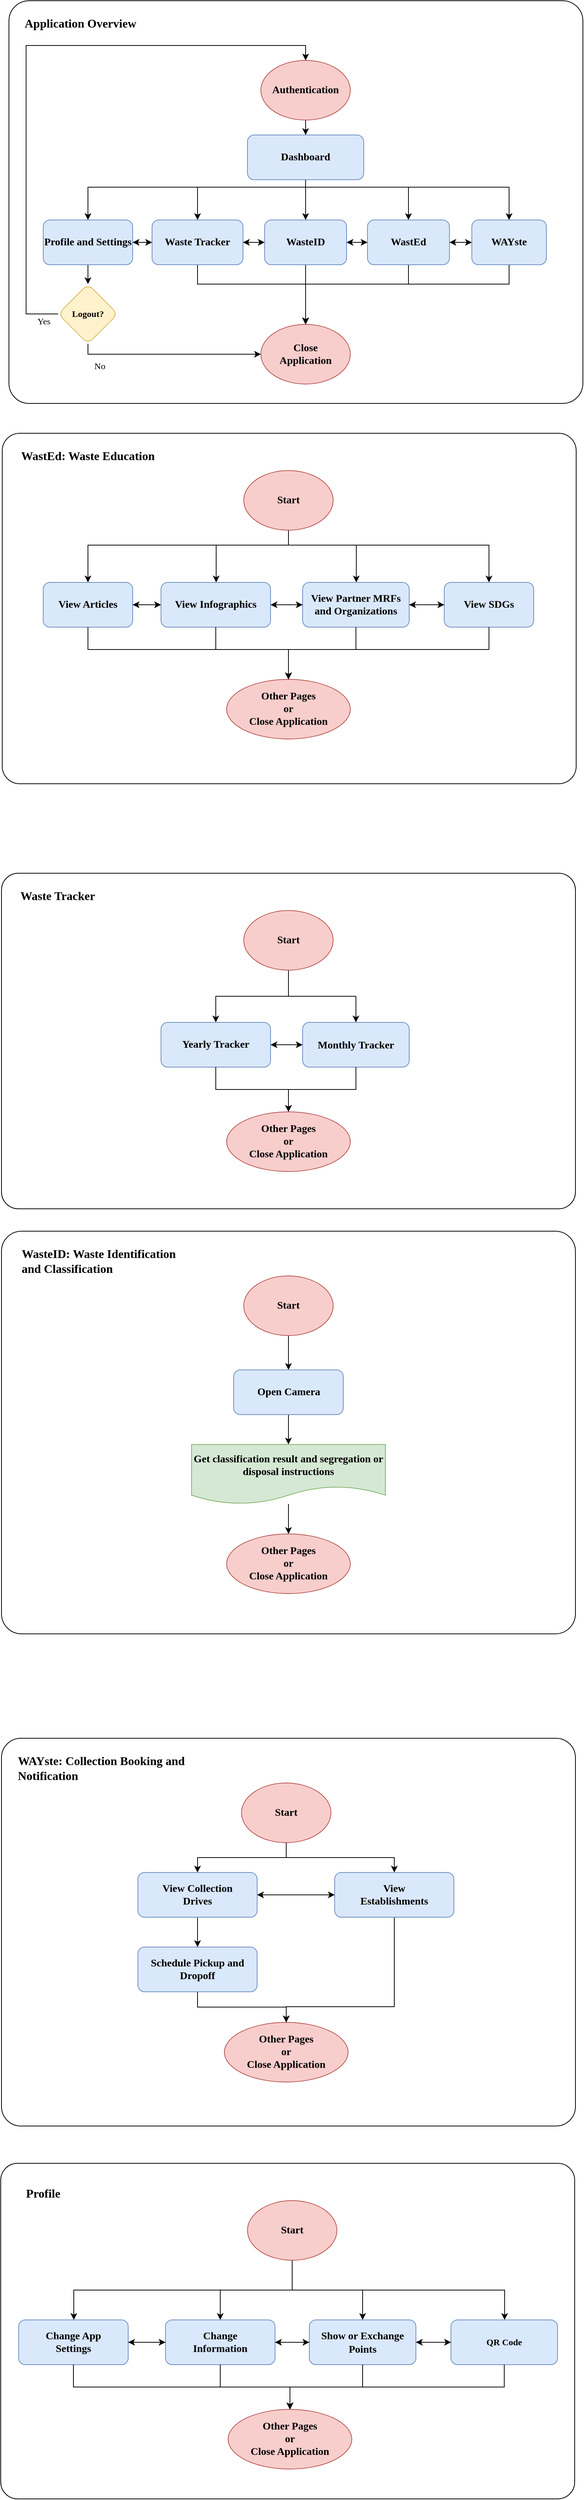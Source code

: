 <mxfile version="14.4.4" type="device"><diagram id="OeQ42txi_c4lR0V1mpEP" name="Page-1"><mxGraphModel dx="981" dy="553" grid="1" gridSize="10" guides="1" tooltips="1" connect="1" arrows="1" fold="1" page="1" pageScale="1" pageWidth="827" pageHeight="1169" math="0" shadow="0"><root><mxCell id="0"/><mxCell id="1" parent="0"/><mxCell id="e4nNziBIvxPR9EsocPcx-64" value="" style="rounded=1;whiteSpace=wrap;html=1;arcSize=5;fillColor=none;" vertex="1" parent="1"><mxGeometry x="28" y="2930" width="770" height="450" as="geometry"/></mxCell><mxCell id="e4nNziBIvxPR9EsocPcx-1" value="" style="rounded=1;whiteSpace=wrap;html=1;arcSize=5;fillColor=none;" vertex="1" parent="1"><mxGeometry x="39" y="30" width="770" height="540" as="geometry"/></mxCell><mxCell id="e4nNziBIvxPR9EsocPcx-57" value="" style="group" vertex="1" connectable="0" parent="1"><mxGeometry x="30" y="610" width="770" height="470" as="geometry"/></mxCell><mxCell id="e4nNziBIvxPR9EsocPcx-42" value="" style="rounded=1;whiteSpace=wrap;html=1;arcSize=5;fillColor=none;" vertex="1" parent="e4nNziBIvxPR9EsocPcx-57"><mxGeometry width="770" height="470" as="geometry"/></mxCell><mxCell id="e4nNziBIvxPR9EsocPcx-43" value="&lt;div style=&quot;font-size: 16px&quot; align=&quot;center&quot;&gt;&lt;font style=&quot;font-size: 16px&quot;&gt;&lt;b&gt;WastEd: Waste Education&lt;br&gt;&lt;/b&gt;&lt;/font&gt;&lt;/div&gt;" style="text;html=1;strokeColor=none;fillColor=none;align=center;verticalAlign=middle;whiteSpace=wrap;rounded=0;fontFamily=Google Sans;fontSource=https%3A%2F%2Ffonts.googleapis.com%2Fcss%3Ffamily%3DGoogle%2BSans;" vertex="1" parent="e4nNziBIvxPR9EsocPcx-57"><mxGeometry x="10" y="20" width="210" height="20" as="geometry"/></mxCell><mxCell id="e4nNziBIvxPR9EsocPcx-61" value="" style="rounded=1;whiteSpace=wrap;html=1;arcSize=5;fillColor=none;" vertex="1" parent="1"><mxGeometry x="29" y="1680" width="770" height="540" as="geometry"/></mxCell><mxCell id="e4nNziBIvxPR9EsocPcx-12" style="edgeStyle=orthogonalEdgeStyle;rounded=0;orthogonalLoop=1;jettySize=auto;html=1;fontFamily=Google Sans;fontSource=https%3A%2F%2Ffonts.googleapis.com%2Fcss%3Ffamily%3DGoogle%2BSans;" edge="1" parent="1" source="e4nNziBIvxPR9EsocPcx-8" target="e4nNziBIvxPR9EsocPcx-10"><mxGeometry relative="1" as="geometry"/></mxCell><mxCell id="e4nNziBIvxPR9EsocPcx-8" value="&lt;font style=&quot;font-size: 14px&quot;&gt;&lt;b&gt;Authentication&lt;/b&gt;&lt;/font&gt;" style="ellipse;whiteSpace=wrap;html=1;rounded=1;fontFamily=Google Sans;fontSource=https%3A%2F%2Ffonts.googleapis.com%2Fcss%3Ffamily%3DGoogle%2BSans;fillColor=#f8cecc;strokeColor=#b85450;" vertex="1" parent="1"><mxGeometry x="377" y="110" width="120" height="80" as="geometry"/></mxCell><mxCell id="e4nNziBIvxPR9EsocPcx-9" value="&lt;div&gt;&lt;font style=&quot;font-size: 14px&quot;&gt;&lt;b&gt;Close &lt;br&gt;&lt;/b&gt;&lt;/font&gt;&lt;/div&gt;&lt;div&gt;&lt;font style=&quot;font-size: 14px&quot;&gt;&lt;b&gt;Application&lt;/b&gt;&lt;/font&gt;&lt;/div&gt;" style="ellipse;whiteSpace=wrap;html=1;rounded=1;fontFamily=Google Sans;fontSource=https%3A%2F%2Ffonts.googleapis.com%2Fcss%3Ffamily%3DGoogle%2BSans;fillColor=#f8cecc;strokeColor=#b85450;" vertex="1" parent="1"><mxGeometry x="377" y="464" width="120" height="80" as="geometry"/></mxCell><mxCell id="e4nNziBIvxPR9EsocPcx-23" style="edgeStyle=orthogonalEdgeStyle;rounded=0;orthogonalLoop=1;jettySize=auto;html=1;entryX=0.5;entryY=0;entryDx=0;entryDy=0;fontFamily=Google Sans;fontSource=https%3A%2F%2Ffonts.googleapis.com%2Fcss%3Ffamily%3DGoogle%2BSans;" edge="1" parent="1" source="e4nNziBIvxPR9EsocPcx-10" target="e4nNziBIvxPR9EsocPcx-17"><mxGeometry relative="1" as="geometry"/></mxCell><mxCell id="e4nNziBIvxPR9EsocPcx-25" style="edgeStyle=orthogonalEdgeStyle;rounded=0;orthogonalLoop=1;jettySize=auto;html=1;fontFamily=Google Sans;fontSource=https%3A%2F%2Ffonts.googleapis.com%2Fcss%3Ffamily%3DGoogle%2BSans;" edge="1" parent="1" source="e4nNziBIvxPR9EsocPcx-10" target="e4nNziBIvxPR9EsocPcx-16"><mxGeometry relative="1" as="geometry"><Array as="points"><mxPoint x="437" y="280"/><mxPoint x="292" y="280"/></Array></mxGeometry></mxCell><mxCell id="e4nNziBIvxPR9EsocPcx-26" style="edgeStyle=orthogonalEdgeStyle;rounded=0;orthogonalLoop=1;jettySize=auto;html=1;fontFamily=Google Sans;fontSource=https%3A%2F%2Ffonts.googleapis.com%2Fcss%3Ffamily%3DGoogle%2BSans;" edge="1" parent="1" source="e4nNziBIvxPR9EsocPcx-10" target="e4nNziBIvxPR9EsocPcx-21"><mxGeometry relative="1" as="geometry"><Array as="points"><mxPoint x="437" y="280"/><mxPoint x="575" y="280"/></Array></mxGeometry></mxCell><mxCell id="e4nNziBIvxPR9EsocPcx-27" style="edgeStyle=orthogonalEdgeStyle;rounded=0;orthogonalLoop=1;jettySize=auto;html=1;fontFamily=Google Sans;fontSource=https%3A%2F%2Ffonts.googleapis.com%2Fcss%3Ffamily%3DGoogle%2BSans;" edge="1" parent="1" source="e4nNziBIvxPR9EsocPcx-10" target="e4nNziBIvxPR9EsocPcx-22"><mxGeometry relative="1" as="geometry"><Array as="points"><mxPoint x="437" y="280"/><mxPoint x="710" y="280"/></Array></mxGeometry></mxCell><mxCell id="e4nNziBIvxPR9EsocPcx-28" style="edgeStyle=orthogonalEdgeStyle;rounded=0;orthogonalLoop=1;jettySize=auto;html=1;fontFamily=Google Sans;fontSource=https%3A%2F%2Ffonts.googleapis.com%2Fcss%3Ffamily%3DGoogle%2BSans;" edge="1" parent="1" source="e4nNziBIvxPR9EsocPcx-10" target="e4nNziBIvxPR9EsocPcx-13"><mxGeometry relative="1" as="geometry"><Array as="points"><mxPoint x="437" y="280"/><mxPoint x="145" y="280"/></Array></mxGeometry></mxCell><mxCell id="e4nNziBIvxPR9EsocPcx-10" value="&lt;font style=&quot;font-size: 14px&quot; data-font-src=&quot;https://fonts.googleapis.com/css?family=Google+Sans&quot; face=&quot;Google Sans&quot;&gt;Dashboard&lt;/font&gt;" style="rounded=1;whiteSpace=wrap;html=1;fontStyle=1;fillColor=#dae8fc;strokeColor=#6c8ebf;" vertex="1" parent="1"><mxGeometry x="359" y="210" width="156" height="60" as="geometry"/></mxCell><mxCell id="e4nNziBIvxPR9EsocPcx-19" style="edgeStyle=orthogonalEdgeStyle;rounded=0;orthogonalLoop=1;jettySize=auto;html=1;fontFamily=Google Sans;fontSource=https%3A%2F%2Ffonts.googleapis.com%2Fcss%3Ffamily%3DGoogle%2BSans;" edge="1" parent="1" source="e4nNziBIvxPR9EsocPcx-13" target="e4nNziBIvxPR9EsocPcx-37"><mxGeometry relative="1" as="geometry"><mxPoint x="142" y="424.0" as="targetPoint"/><Array as="points"/></mxGeometry></mxCell><mxCell id="e4nNziBIvxPR9EsocPcx-116" style="edgeStyle=orthogonalEdgeStyle;rounded=0;orthogonalLoop=1;jettySize=auto;html=1;entryX=0;entryY=0.5;entryDx=0;entryDy=0;fontFamily=Google Sans;fontSource=https%3A%2F%2Ffonts.googleapis.com%2Fcss%3Ffamily%3DGoogle%2BSans;" edge="1" parent="1" source="e4nNziBIvxPR9EsocPcx-13" target="e4nNziBIvxPR9EsocPcx-16"><mxGeometry relative="1" as="geometry"/></mxCell><mxCell id="e4nNziBIvxPR9EsocPcx-13" value="&lt;font style=&quot;font-size: 14px&quot; data-font-src=&quot;https://fonts.googleapis.com/css?family=Google+Sans&quot; face=&quot;Google Sans&quot;&gt;Profile and Settings&lt;/font&gt;" style="rounded=1;whiteSpace=wrap;html=1;fontStyle=1;fillColor=#dae8fc;strokeColor=#6c8ebf;" vertex="1" parent="1"><mxGeometry x="85" y="324" width="120" height="60" as="geometry"/></mxCell><mxCell id="e4nNziBIvxPR9EsocPcx-33" style="edgeStyle=orthogonalEdgeStyle;rounded=0;orthogonalLoop=1;jettySize=auto;html=1;fontFamily=Google Sans;fontSource=https%3A%2F%2Ffonts.googleapis.com%2Fcss%3Ffamily%3DGoogle%2BSans;" edge="1" parent="1" source="e4nNziBIvxPR9EsocPcx-16" target="e4nNziBIvxPR9EsocPcx-9"><mxGeometry relative="1" as="geometry"><Array as="points"><mxPoint x="292" y="410"/><mxPoint x="437" y="410"/></Array></mxGeometry></mxCell><mxCell id="e4nNziBIvxPR9EsocPcx-114" style="edgeStyle=orthogonalEdgeStyle;rounded=0;orthogonalLoop=1;jettySize=auto;html=1;fontFamily=Google Sans;fontSource=https%3A%2F%2Ffonts.googleapis.com%2Fcss%3Ffamily%3DGoogle%2BSans;" edge="1" parent="1" source="e4nNziBIvxPR9EsocPcx-16" target="e4nNziBIvxPR9EsocPcx-17"><mxGeometry relative="1" as="geometry"/></mxCell><mxCell id="e4nNziBIvxPR9EsocPcx-117" style="edgeStyle=orthogonalEdgeStyle;rounded=0;orthogonalLoop=1;jettySize=auto;html=1;entryX=1;entryY=0.5;entryDx=0;entryDy=0;fontFamily=Google Sans;fontSource=https%3A%2F%2Ffonts.googleapis.com%2Fcss%3Ffamily%3DGoogle%2BSans;" edge="1" parent="1" source="e4nNziBIvxPR9EsocPcx-16" target="e4nNziBIvxPR9EsocPcx-13"><mxGeometry relative="1" as="geometry"/></mxCell><mxCell id="e4nNziBIvxPR9EsocPcx-16" value="&lt;font style=&quot;font-size: 14px&quot; data-font-src=&quot;https://fonts.googleapis.com/css?family=Google+Sans&quot; face=&quot;Google Sans&quot;&gt;Waste Tracker&lt;/font&gt;" style="rounded=1;whiteSpace=wrap;html=1;fontStyle=1;fillColor=#dae8fc;strokeColor=#6c8ebf;" vertex="1" parent="1"><mxGeometry x="231" y="324" width="122" height="60" as="geometry"/></mxCell><mxCell id="e4nNziBIvxPR9EsocPcx-30" style="edgeStyle=orthogonalEdgeStyle;rounded=0;orthogonalLoop=1;jettySize=auto;html=1;fontFamily=Google Sans;fontSource=https%3A%2F%2Ffonts.googleapis.com%2Fcss%3Ffamily%3DGoogle%2BSans;" edge="1" parent="1" source="e4nNziBIvxPR9EsocPcx-17" target="e4nNziBIvxPR9EsocPcx-9"><mxGeometry relative="1" as="geometry"><Array as="points"><mxPoint x="437" y="400"/><mxPoint x="437" y="400"/></Array></mxGeometry></mxCell><mxCell id="e4nNziBIvxPR9EsocPcx-112" style="edgeStyle=orthogonalEdgeStyle;rounded=0;orthogonalLoop=1;jettySize=auto;html=1;entryX=0;entryY=0.5;entryDx=0;entryDy=0;fontFamily=Google Sans;fontSource=https%3A%2F%2Ffonts.googleapis.com%2Fcss%3Ffamily%3DGoogle%2BSans;" edge="1" parent="1" source="e4nNziBIvxPR9EsocPcx-17" target="e4nNziBIvxPR9EsocPcx-21"><mxGeometry relative="1" as="geometry"/></mxCell><mxCell id="e4nNziBIvxPR9EsocPcx-115" style="edgeStyle=orthogonalEdgeStyle;rounded=0;orthogonalLoop=1;jettySize=auto;html=1;fontFamily=Google Sans;fontSource=https%3A%2F%2Ffonts.googleapis.com%2Fcss%3Ffamily%3DGoogle%2BSans;entryX=1;entryY=0.5;entryDx=0;entryDy=0;" edge="1" parent="1" source="e4nNziBIvxPR9EsocPcx-17" target="e4nNziBIvxPR9EsocPcx-16"><mxGeometry relative="1" as="geometry"><mxPoint x="350" y="354" as="targetPoint"/></mxGeometry></mxCell><mxCell id="e4nNziBIvxPR9EsocPcx-17" value="&lt;font style=&quot;font-size: 14px&quot; data-font-src=&quot;https://fonts.googleapis.com/css?family=Google+Sans&quot; face=&quot;Google Sans&quot;&gt;WasteID&lt;br&gt;&lt;/font&gt;" style="rounded=1;whiteSpace=wrap;html=1;fontStyle=1;fillColor=#dae8fc;strokeColor=#6c8ebf;" vertex="1" parent="1"><mxGeometry x="382" y="324" width="110" height="60" as="geometry"/></mxCell><mxCell id="e4nNziBIvxPR9EsocPcx-35" style="edgeStyle=orthogonalEdgeStyle;rounded=0;orthogonalLoop=1;jettySize=auto;html=1;entryX=0.5;entryY=0;entryDx=0;entryDy=0;fontFamily=Google Sans;fontSource=https%3A%2F%2Ffonts.googleapis.com%2Fcss%3Ffamily%3DGoogle%2BSans;" edge="1" parent="1" source="e4nNziBIvxPR9EsocPcx-21" target="e4nNziBIvxPR9EsocPcx-9"><mxGeometry relative="1" as="geometry"><Array as="points"><mxPoint x="575" y="410"/><mxPoint x="437" y="410"/></Array></mxGeometry></mxCell><mxCell id="e4nNziBIvxPR9EsocPcx-113" style="edgeStyle=orthogonalEdgeStyle;rounded=0;orthogonalLoop=1;jettySize=auto;html=1;entryX=1;entryY=0.5;entryDx=0;entryDy=0;fontFamily=Google Sans;fontSource=https%3A%2F%2Ffonts.googleapis.com%2Fcss%3Ffamily%3DGoogle%2BSans;" edge="1" parent="1" source="e4nNziBIvxPR9EsocPcx-21" target="e4nNziBIvxPR9EsocPcx-17"><mxGeometry relative="1" as="geometry"/></mxCell><mxCell id="e4nNziBIvxPR9EsocPcx-119" style="edgeStyle=orthogonalEdgeStyle;rounded=0;orthogonalLoop=1;jettySize=auto;html=1;entryX=0;entryY=0.5;entryDx=0;entryDy=0;fontFamily=Google Sans;fontSource=https%3A%2F%2Ffonts.googleapis.com%2Fcss%3Ffamily%3DGoogle%2BSans;" edge="1" parent="1" source="e4nNziBIvxPR9EsocPcx-21" target="e4nNziBIvxPR9EsocPcx-22"><mxGeometry relative="1" as="geometry"/></mxCell><mxCell id="e4nNziBIvxPR9EsocPcx-21" value="&lt;font style=&quot;font-size: 14px&quot; data-font-src=&quot;https://fonts.googleapis.com/css?family=Google+Sans&quot; face=&quot;Google Sans&quot;&gt;WastEd&lt;/font&gt;" style="rounded=1;whiteSpace=wrap;html=1;fontStyle=1;fillColor=#dae8fc;strokeColor=#6c8ebf;" vertex="1" parent="1"><mxGeometry x="520" y="324" width="110" height="60" as="geometry"/></mxCell><mxCell id="e4nNziBIvxPR9EsocPcx-34" style="edgeStyle=orthogonalEdgeStyle;rounded=0;orthogonalLoop=1;jettySize=auto;html=1;entryX=0.5;entryY=0;entryDx=0;entryDy=0;fontFamily=Google Sans;fontSource=https%3A%2F%2Ffonts.googleapis.com%2Fcss%3Ffamily%3DGoogle%2BSans;" edge="1" parent="1" source="e4nNziBIvxPR9EsocPcx-22" target="e4nNziBIvxPR9EsocPcx-9"><mxGeometry relative="1" as="geometry"><Array as="points"><mxPoint x="710" y="410"/><mxPoint x="437" y="410"/></Array></mxGeometry></mxCell><mxCell id="e4nNziBIvxPR9EsocPcx-118" style="edgeStyle=orthogonalEdgeStyle;rounded=0;orthogonalLoop=1;jettySize=auto;html=1;fontFamily=Google Sans;fontSource=https%3A%2F%2Ffonts.googleapis.com%2Fcss%3Ffamily%3DGoogle%2BSans;" edge="1" parent="1" source="e4nNziBIvxPR9EsocPcx-22" target="e4nNziBIvxPR9EsocPcx-21"><mxGeometry relative="1" as="geometry"/></mxCell><mxCell id="e4nNziBIvxPR9EsocPcx-22" value="&lt;font style=&quot;font-size: 14px&quot; data-font-src=&quot;https://fonts.googleapis.com/css?family=Google+Sans&quot; face=&quot;Google Sans&quot;&gt;WAYste&lt;/font&gt;" style="rounded=1;whiteSpace=wrap;html=1;fontStyle=1;fillColor=#dae8fc;strokeColor=#6c8ebf;" vertex="1" parent="1"><mxGeometry x="660" y="324" width="100" height="60" as="geometry"/></mxCell><mxCell id="e4nNziBIvxPR9EsocPcx-39" style="edgeStyle=orthogonalEdgeStyle;rounded=0;orthogonalLoop=1;jettySize=auto;html=1;entryX=0.5;entryY=0;entryDx=0;entryDy=0;fontFamily=Google Sans;fontSource=https%3A%2F%2Ffonts.googleapis.com%2Fcss%3Ffamily%3DGoogle%2BSans;" edge="1" parent="1" source="e4nNziBIvxPR9EsocPcx-37" target="e4nNziBIvxPR9EsocPcx-8"><mxGeometry relative="1" as="geometry"><Array as="points"><mxPoint x="62" y="450"/><mxPoint x="62" y="90"/><mxPoint x="437" y="90"/></Array></mxGeometry></mxCell><mxCell id="e4nNziBIvxPR9EsocPcx-170" style="edgeStyle=orthogonalEdgeStyle;rounded=0;orthogonalLoop=1;jettySize=auto;html=1;fontFamily=Google Sans;fontSource=https%3A%2F%2Ffonts.googleapis.com%2Fcss%3Ffamily%3DGoogle%2BSans;fontSize=14;" edge="1" parent="1" source="e4nNziBIvxPR9EsocPcx-37" target="e4nNziBIvxPR9EsocPcx-9"><mxGeometry relative="1" as="geometry"><Array as="points"><mxPoint x="145" y="504"/></Array></mxGeometry></mxCell><mxCell id="e4nNziBIvxPR9EsocPcx-37" value="&lt;b&gt;Logout?&lt;/b&gt;" style="rhombus;whiteSpace=wrap;html=1;rounded=1;fillColor=#fff2cc;fontFamily=Google Sans;fontSource=https%3A%2F%2Ffonts.googleapis.com%2Fcss%3Ffamily%3DGoogle%2BSans;strokeColor=#d6b656;" vertex="1" parent="1"><mxGeometry x="105" y="410" width="80" height="80" as="geometry"/></mxCell><mxCell id="e4nNziBIvxPR9EsocPcx-46" value="" style="rounded=1;whiteSpace=wrap;html=1;arcSize=5;fillColor=none;" vertex="1" parent="1"><mxGeometry x="29" y="1200" width="770" height="450" as="geometry"/></mxCell><mxCell id="e4nNziBIvxPR9EsocPcx-47" value="&lt;div style=&quot;font-size: 16px&quot;&gt;&lt;font style=&quot;font-size: 16px&quot;&gt;&lt;b&gt;Waste Tracker&lt;br&gt;&lt;/b&gt;&lt;/font&gt;&lt;/div&gt;" style="text;html=1;strokeColor=none;fillColor=none;align=center;verticalAlign=middle;whiteSpace=wrap;rounded=0;fontFamily=Google Sans;fontSource=https%3A%2F%2Ffonts.googleapis.com%2Fcss%3Ffamily%3DGoogle%2BSans;" vertex="1" parent="1"><mxGeometry x="39" y="1220" width="131" height="20" as="geometry"/></mxCell><mxCell id="e4nNziBIvxPR9EsocPcx-81" style="edgeStyle=orthogonalEdgeStyle;rounded=0;orthogonalLoop=1;jettySize=auto;html=1;fontFamily=Google Sans;fontSource=https%3A%2F%2Ffonts.googleapis.com%2Fcss%3Ffamily%3DGoogle%2BSans;" edge="1" parent="1" source="e4nNziBIvxPR9EsocPcx-48" target="e4nNziBIvxPR9EsocPcx-54"><mxGeometry relative="1" as="geometry"><Array as="points"><mxPoint x="414" y="760"/><mxPoint x="317" y="760"/></Array></mxGeometry></mxCell><mxCell id="e4nNziBIvxPR9EsocPcx-82" style="edgeStyle=orthogonalEdgeStyle;rounded=0;orthogonalLoop=1;jettySize=auto;html=1;fontFamily=Google Sans;fontSource=https%3A%2F%2Ffonts.googleapis.com%2Fcss%3Ffamily%3DGoogle%2BSans;" edge="1" parent="1" source="e4nNziBIvxPR9EsocPcx-48" target="e4nNziBIvxPR9EsocPcx-50"><mxGeometry relative="1" as="geometry"><Array as="points"><mxPoint x="414" y="760"/><mxPoint x="145" y="760"/></Array></mxGeometry></mxCell><mxCell id="e4nNziBIvxPR9EsocPcx-83" style="edgeStyle=orthogonalEdgeStyle;rounded=0;orthogonalLoop=1;jettySize=auto;html=1;fontFamily=Google Sans;fontSource=https%3A%2F%2Ffonts.googleapis.com%2Fcss%3Ffamily%3DGoogle%2BSans;" edge="1" parent="1" source="e4nNziBIvxPR9EsocPcx-48" target="e4nNziBIvxPR9EsocPcx-53"><mxGeometry relative="1" as="geometry"><Array as="points"><mxPoint x="414" y="760"/><mxPoint x="505" y="760"/></Array></mxGeometry></mxCell><mxCell id="e4nNziBIvxPR9EsocPcx-84" style="edgeStyle=orthogonalEdgeStyle;rounded=0;orthogonalLoop=1;jettySize=auto;html=1;fontFamily=Google Sans;fontSource=https%3A%2F%2Ffonts.googleapis.com%2Fcss%3Ffamily%3DGoogle%2BSans;" edge="1" parent="1" source="e4nNziBIvxPR9EsocPcx-48" target="e4nNziBIvxPR9EsocPcx-52"><mxGeometry relative="1" as="geometry"><Array as="points"><mxPoint x="414" y="760"/><mxPoint x="683" y="760"/></Array></mxGeometry></mxCell><mxCell id="e4nNziBIvxPR9EsocPcx-48" value="&lt;font style=&quot;font-size: 14px&quot;&gt;&lt;b&gt;Start&lt;/b&gt;&lt;/font&gt;" style="ellipse;whiteSpace=wrap;html=1;rounded=1;fontFamily=Google Sans;fontSource=https%3A%2F%2Ffonts.googleapis.com%2Fcss%3Ffamily%3DGoogle%2BSans;fillColor=#f8cecc;strokeColor=#b85450;" vertex="1" parent="1"><mxGeometry x="354" y="660" width="120" height="80" as="geometry"/></mxCell><mxCell id="e4nNziBIvxPR9EsocPcx-49" value="&lt;div&gt;&lt;font style=&quot;font-size: 14px&quot;&gt;&lt;b&gt;Other Pages&lt;/b&gt;&lt;/font&gt;&lt;/div&gt;&lt;div&gt;&lt;font style=&quot;font-size: 14px&quot;&gt;&lt;b&gt;or &lt;br&gt;&lt;/b&gt;&lt;/font&gt;&lt;/div&gt;&lt;div&gt;&lt;font style=&quot;font-size: 14px&quot;&gt;&lt;b&gt;Close Application&lt;br&gt;&lt;/b&gt;&lt;/font&gt;&lt;/div&gt;" style="ellipse;whiteSpace=wrap;html=1;rounded=1;fontFamily=Google Sans;fontSource=https%3A%2F%2Ffonts.googleapis.com%2Fcss%3Ffamily%3DGoogle%2BSans;fillColor=#f8cecc;strokeColor=#b85450;" vertex="1" parent="1"><mxGeometry x="331" y="940" width="166" height="80" as="geometry"/></mxCell><mxCell id="e4nNziBIvxPR9EsocPcx-56" value="" style="group" vertex="1" connectable="0" parent="1"><mxGeometry x="85" y="810" width="658" height="60" as="geometry"/></mxCell><mxCell id="e4nNziBIvxPR9EsocPcx-55" value="" style="group" vertex="1" connectable="0" parent="e4nNziBIvxPR9EsocPcx-56"><mxGeometry width="610" height="60" as="geometry"/></mxCell><mxCell id="e4nNziBIvxPR9EsocPcx-89" style="edgeStyle=orthogonalEdgeStyle;rounded=0;orthogonalLoop=1;jettySize=auto;html=1;entryX=0;entryY=0.5;entryDx=0;entryDy=0;fontFamily=Google Sans;fontSource=https%3A%2F%2Ffonts.googleapis.com%2Fcss%3Ffamily%3DGoogle%2BSans;textDirection=ltr;" edge="1" parent="e4nNziBIvxPR9EsocPcx-55" source="e4nNziBIvxPR9EsocPcx-50" target="e4nNziBIvxPR9EsocPcx-54"><mxGeometry relative="1" as="geometry"/></mxCell><mxCell id="e4nNziBIvxPR9EsocPcx-50" value="&lt;font style=&quot;font-size: 14px&quot; data-font-src=&quot;https://fonts.googleapis.com/css?family=Google+Sans&quot; face=&quot;Google Sans&quot;&gt;View Articles&lt;br&gt;&lt;/font&gt;" style="rounded=1;whiteSpace=wrap;html=1;fontStyle=1;fillColor=#dae8fc;strokeColor=#6c8ebf;" vertex="1" parent="e4nNziBIvxPR9EsocPcx-55"><mxGeometry width="120" height="60" as="geometry"/></mxCell><mxCell id="e4nNziBIvxPR9EsocPcx-53" value="&lt;font style=&quot;font-size: 14px&quot; data-font-src=&quot;https://fonts.googleapis.com/css?family=Google+Sans&quot; face=&quot;Google Sans&quot;&gt;View Partner MRFs and Organizations&lt;br&gt;&lt;/font&gt;" style="rounded=1;whiteSpace=wrap;html=1;fontStyle=1;fillColor=#dae8fc;strokeColor=#6c8ebf;" vertex="1" parent="e4nNziBIvxPR9EsocPcx-55"><mxGeometry x="348" width="143" height="60" as="geometry"/></mxCell><mxCell id="e4nNziBIvxPR9EsocPcx-91" style="edgeStyle=orthogonalEdgeStyle;rounded=0;orthogonalLoop=1;jettySize=auto;html=1;entryX=1;entryY=0.5;entryDx=0;entryDy=0;fontFamily=Google Sans;fontSource=https%3A%2F%2Ffonts.googleapis.com%2Fcss%3Ffamily%3DGoogle%2BSans;" edge="1" parent="e4nNziBIvxPR9EsocPcx-55" source="e4nNziBIvxPR9EsocPcx-54" target="e4nNziBIvxPR9EsocPcx-50"><mxGeometry relative="1" as="geometry"/></mxCell><mxCell id="e4nNziBIvxPR9EsocPcx-92" style="edgeStyle=orthogonalEdgeStyle;rounded=0;orthogonalLoop=1;jettySize=auto;html=1;entryX=0;entryY=0.5;entryDx=0;entryDy=0;fontFamily=Google Sans;fontSource=https%3A%2F%2Ffonts.googleapis.com%2Fcss%3Ffamily%3DGoogle%2BSans;" edge="1" parent="e4nNziBIvxPR9EsocPcx-55" source="e4nNziBIvxPR9EsocPcx-54" target="e4nNziBIvxPR9EsocPcx-53"><mxGeometry relative="1" as="geometry"/></mxCell><mxCell id="e4nNziBIvxPR9EsocPcx-54" value="&lt;font style=&quot;font-size: 14px&quot; data-font-src=&quot;https://fonts.googleapis.com/css?family=Google+Sans&quot; face=&quot;Google Sans&quot;&gt;View Infographics&lt;br&gt;&lt;/font&gt;" style="rounded=1;whiteSpace=wrap;html=1;fontStyle=1;fillColor=#dae8fc;strokeColor=#6c8ebf;" vertex="1" parent="e4nNziBIvxPR9EsocPcx-55"><mxGeometry x="158" width="147" height="60" as="geometry"/></mxCell><mxCell id="e4nNziBIvxPR9EsocPcx-52" value="&lt;font style=&quot;font-size: 14px&quot; data-font-src=&quot;https://fonts.googleapis.com/css?family=Google+Sans&quot; face=&quot;Google Sans&quot;&gt;View SDGs&lt;br&gt;&lt;/font&gt;" style="rounded=1;whiteSpace=wrap;html=1;fontStyle=1;fillColor=#dae8fc;strokeColor=#6c8ebf;" vertex="1" parent="e4nNziBIvxPR9EsocPcx-56"><mxGeometry x="538" width="120" height="60" as="geometry"/></mxCell><mxCell id="e4nNziBIvxPR9EsocPcx-94" style="edgeStyle=orthogonalEdgeStyle;rounded=0;orthogonalLoop=1;jettySize=auto;html=1;entryX=0;entryY=0.5;entryDx=0;entryDy=0;fontFamily=Google Sans;fontSource=https%3A%2F%2Ffonts.googleapis.com%2Fcss%3Ffamily%3DGoogle%2BSans;" edge="1" parent="e4nNziBIvxPR9EsocPcx-56" source="e4nNziBIvxPR9EsocPcx-53" target="e4nNziBIvxPR9EsocPcx-52"><mxGeometry relative="1" as="geometry"/></mxCell><mxCell id="e4nNziBIvxPR9EsocPcx-95" style="edgeStyle=orthogonalEdgeStyle;rounded=0;orthogonalLoop=1;jettySize=auto;html=1;fontFamily=Google Sans;fontSource=https%3A%2F%2Ffonts.googleapis.com%2Fcss%3Ffamily%3DGoogle%2BSans;entryX=1;entryY=0.5;entryDx=0;entryDy=0;" edge="1" parent="e4nNziBIvxPR9EsocPcx-56" source="e4nNziBIvxPR9EsocPcx-52" target="e4nNziBIvxPR9EsocPcx-53"><mxGeometry relative="1" as="geometry"><mxPoint x="495" y="30" as="targetPoint"/></mxGeometry></mxCell><mxCell id="e4nNziBIvxPR9EsocPcx-60" value="&lt;div style=&quot;font-size: 16px&quot;&gt;&lt;font style=&quot;font-size: 16px&quot;&gt;&lt;b&gt;WasteID: Waste Identification &lt;br&gt;&lt;/b&gt;&lt;/font&gt;&lt;/div&gt;&lt;div style=&quot;font-size: 16px&quot; align=&quot;left&quot;&gt;&lt;font style=&quot;font-size: 16px&quot;&gt;&lt;b&gt;and Classification&lt;br&gt;&lt;/b&gt;&lt;/font&gt;&lt;/div&gt;" style="text;html=1;strokeColor=none;fillColor=none;align=center;verticalAlign=middle;whiteSpace=wrap;rounded=0;fontFamily=Google Sans;fontSource=https%3A%2F%2Ffonts.googleapis.com%2Fcss%3Ffamily%3DGoogle%2BSans;" vertex="1" parent="1"><mxGeometry x="39" y="1710" width="241" height="20" as="geometry"/></mxCell><mxCell id="e4nNziBIvxPR9EsocPcx-62" value="" style="rounded=1;whiteSpace=wrap;html=1;arcSize=5;fillColor=none;" vertex="1" parent="1"><mxGeometry x="29" y="2360" width="770" height="520" as="geometry"/></mxCell><mxCell id="e4nNziBIvxPR9EsocPcx-63" value="&lt;div style=&quot;font-size: 16px&quot; align=&quot;left&quot;&gt;&lt;font style=&quot;font-size: 16px&quot;&gt;&lt;b&gt;WAYste: Collection Booking and Notification&lt;br&gt;&lt;/b&gt;&lt;/font&gt;&lt;/div&gt;" style="text;html=1;strokeColor=none;fillColor=none;align=center;verticalAlign=middle;whiteSpace=wrap;rounded=0;fontFamily=Google Sans;fontSource=https%3A%2F%2Ffonts.googleapis.com%2Fcss%3Ffamily%3DGoogle%2BSans;" vertex="1" parent="1"><mxGeometry x="50" y="2390" width="241" height="20" as="geometry"/></mxCell><mxCell id="e4nNziBIvxPR9EsocPcx-65" value="&lt;div style=&quot;font-size: 16px&quot; align=&quot;left&quot;&gt;&lt;font style=&quot;font-size: 16px&quot;&gt;&lt;b&gt;Profile&lt;br&gt;&lt;/b&gt;&lt;/font&gt;&lt;/div&gt;" style="text;html=1;strokeColor=none;fillColor=none;align=center;verticalAlign=middle;whiteSpace=wrap;rounded=0;fontFamily=Google Sans;fontSource=https%3A%2F%2Ffonts.googleapis.com%2Fcss%3Ffamily%3DGoogle%2BSans;" vertex="1" parent="1"><mxGeometry x="50" y="2960" width="70" height="20" as="geometry"/></mxCell><mxCell id="e4nNziBIvxPR9EsocPcx-106" style="edgeStyle=orthogonalEdgeStyle;rounded=0;orthogonalLoop=1;jettySize=auto;html=1;fontFamily=Google Sans;fontSource=https%3A%2F%2Ffonts.googleapis.com%2Fcss%3Ffamily%3DGoogle%2BSans;" edge="1" parent="1" source="e4nNziBIvxPR9EsocPcx-66" target="e4nNziBIvxPR9EsocPcx-72"><mxGeometry relative="1" as="geometry"/></mxCell><mxCell id="e4nNziBIvxPR9EsocPcx-107" style="edgeStyle=orthogonalEdgeStyle;rounded=0;orthogonalLoop=1;jettySize=auto;html=1;fontFamily=Google Sans;fontSource=https%3A%2F%2Ffonts.googleapis.com%2Fcss%3Ffamily%3DGoogle%2BSans;" edge="1" parent="1" source="e4nNziBIvxPR9EsocPcx-66" target="e4nNziBIvxPR9EsocPcx-71"><mxGeometry relative="1" as="geometry"/></mxCell><mxCell id="e4nNziBIvxPR9EsocPcx-66" value="&lt;font style=&quot;font-size: 14px&quot;&gt;&lt;b&gt;Start&lt;/b&gt;&lt;/font&gt;" style="ellipse;whiteSpace=wrap;html=1;rounded=1;fontFamily=Google Sans;fontSource=https%3A%2F%2Ffonts.googleapis.com%2Fcss%3Ffamily%3DGoogle%2BSans;fillColor=#f8cecc;strokeColor=#b85450;" vertex="1" parent="1"><mxGeometry x="354" y="1250" width="120" height="80" as="geometry"/></mxCell><mxCell id="e4nNziBIvxPR9EsocPcx-67" value="&lt;div&gt;&lt;font style=&quot;font-size: 14px&quot;&gt;&lt;b&gt;Other Pages&lt;/b&gt;&lt;/font&gt;&lt;/div&gt;&lt;div&gt;&lt;font style=&quot;font-size: 14px&quot;&gt;&lt;b&gt;or &lt;br&gt;&lt;/b&gt;&lt;/font&gt;&lt;/div&gt;&lt;div&gt;&lt;font style=&quot;font-size: 14px&quot;&gt;&lt;b&gt;Close Application&lt;br&gt;&lt;/b&gt;&lt;/font&gt;&lt;/div&gt;" style="ellipse;whiteSpace=wrap;html=1;rounded=1;fontFamily=Google Sans;fontSource=https%3A%2F%2Ffonts.googleapis.com%2Fcss%3Ffamily%3DGoogle%2BSans;fillColor=#f8cecc;strokeColor=#b85450;" vertex="1" parent="1"><mxGeometry x="331" y="1520" width="166" height="80" as="geometry"/></mxCell><mxCell id="e4nNziBIvxPR9EsocPcx-69" value="" style="group" vertex="1" connectable="0" parent="1"><mxGeometry x="85" y="1400" width="610" height="60" as="geometry"/></mxCell><mxCell id="e4nNziBIvxPR9EsocPcx-111" style="edgeStyle=orthogonalEdgeStyle;rounded=0;orthogonalLoop=1;jettySize=auto;html=1;entryX=1;entryY=0.5;entryDx=0;entryDy=0;fontFamily=Google Sans;fontSource=https%3A%2F%2Ffonts.googleapis.com%2Fcss%3Ffamily%3DGoogle%2BSans;" edge="1" parent="e4nNziBIvxPR9EsocPcx-69" source="e4nNziBIvxPR9EsocPcx-71" target="e4nNziBIvxPR9EsocPcx-72"><mxGeometry relative="1" as="geometry"/></mxCell><mxCell id="e4nNziBIvxPR9EsocPcx-71" value="&lt;font style=&quot;font-size: 14px&quot;&gt;&lt;b&gt;&lt;font data-font-src=&quot;https://fonts.googleapis.com/css?family=Google+Sans&quot; style=&quot;font-size: 14px&quot; face=&quot;Google Sans&quot;&gt;Monthly Tracker&lt;/font&gt;&lt;/b&gt;&lt;/font&gt;" style="rounded=1;whiteSpace=wrap;html=1;fontStyle=1;fillColor=#dae8fc;strokeColor=#6c8ebf;" vertex="1" parent="e4nNziBIvxPR9EsocPcx-69"><mxGeometry x="348" width="143" height="60" as="geometry"/></mxCell><mxCell id="e4nNziBIvxPR9EsocPcx-110" style="edgeStyle=orthogonalEdgeStyle;rounded=0;orthogonalLoop=1;jettySize=auto;html=1;fontFamily=Google Sans;fontSource=https%3A%2F%2Ffonts.googleapis.com%2Fcss%3Ffamily%3DGoogle%2BSans;" edge="1" parent="e4nNziBIvxPR9EsocPcx-69" source="e4nNziBIvxPR9EsocPcx-72" target="e4nNziBIvxPR9EsocPcx-71"><mxGeometry relative="1" as="geometry"/></mxCell><mxCell id="e4nNziBIvxPR9EsocPcx-72" value="&lt;font style=&quot;font-size: 14px&quot; data-font-src=&quot;https://fonts.googleapis.com/css?family=Google+Sans&quot; face=&quot;Google Sans&quot;&gt;Yearly Tracker&lt;br&gt;&lt;/font&gt;" style="rounded=1;whiteSpace=wrap;html=1;fontStyle=1;fillColor=#dae8fc;strokeColor=#6c8ebf;" vertex="1" parent="e4nNziBIvxPR9EsocPcx-69"><mxGeometry x="158" width="147" height="60" as="geometry"/></mxCell><mxCell id="e4nNziBIvxPR9EsocPcx-85" style="edgeStyle=orthogonalEdgeStyle;rounded=0;orthogonalLoop=1;jettySize=auto;html=1;fontFamily=Google Sans;fontSource=https%3A%2F%2Ffonts.googleapis.com%2Fcss%3Ffamily%3DGoogle%2BSans;" edge="1" parent="1" source="e4nNziBIvxPR9EsocPcx-54" target="e4nNziBIvxPR9EsocPcx-49"><mxGeometry relative="1" as="geometry"><Array as="points"><mxPoint x="317" y="900"/><mxPoint x="414" y="900"/></Array></mxGeometry></mxCell><mxCell id="e4nNziBIvxPR9EsocPcx-86" style="edgeStyle=orthogonalEdgeStyle;rounded=0;orthogonalLoop=1;jettySize=auto;html=1;fontFamily=Google Sans;fontSource=https%3A%2F%2Ffonts.googleapis.com%2Fcss%3Ffamily%3DGoogle%2BSans;" edge="1" parent="1" source="e4nNziBIvxPR9EsocPcx-50" target="e4nNziBIvxPR9EsocPcx-49"><mxGeometry relative="1" as="geometry"><Array as="points"><mxPoint x="145" y="900"/><mxPoint x="414" y="900"/></Array></mxGeometry></mxCell><mxCell id="e4nNziBIvxPR9EsocPcx-87" style="edgeStyle=orthogonalEdgeStyle;rounded=0;orthogonalLoop=1;jettySize=auto;html=1;fontFamily=Google Sans;fontSource=https%3A%2F%2Ffonts.googleapis.com%2Fcss%3Ffamily%3DGoogle%2BSans;" edge="1" parent="1" source="e4nNziBIvxPR9EsocPcx-53" target="e4nNziBIvxPR9EsocPcx-49"><mxGeometry relative="1" as="geometry"><Array as="points"><mxPoint x="505" y="900"/><mxPoint x="414" y="900"/></Array></mxGeometry></mxCell><mxCell id="e4nNziBIvxPR9EsocPcx-88" style="edgeStyle=orthogonalEdgeStyle;rounded=0;orthogonalLoop=1;jettySize=auto;html=1;entryX=0.5;entryY=0;entryDx=0;entryDy=0;fontFamily=Google Sans;fontSource=https%3A%2F%2Ffonts.googleapis.com%2Fcss%3Ffamily%3DGoogle%2BSans;" edge="1" parent="1" source="e4nNziBIvxPR9EsocPcx-52" target="e4nNziBIvxPR9EsocPcx-49"><mxGeometry relative="1" as="geometry"><Array as="points"><mxPoint x="683" y="900"/><mxPoint x="414" y="900"/></Array></mxGeometry></mxCell><mxCell id="e4nNziBIvxPR9EsocPcx-93" style="edgeStyle=orthogonalEdgeStyle;rounded=0;orthogonalLoop=1;jettySize=auto;html=1;fontFamily=Google Sans;fontSource=https%3A%2F%2Ffonts.googleapis.com%2Fcss%3Ffamily%3DGoogle%2BSans;" edge="1" parent="1" source="e4nNziBIvxPR9EsocPcx-53"><mxGeometry relative="1" as="geometry"><mxPoint x="390" y="840" as="targetPoint"/></mxGeometry></mxCell><mxCell id="e4nNziBIvxPR9EsocPcx-108" style="edgeStyle=orthogonalEdgeStyle;rounded=0;orthogonalLoop=1;jettySize=auto;html=1;fontFamily=Google Sans;fontSource=https%3A%2F%2Ffonts.googleapis.com%2Fcss%3Ffamily%3DGoogle%2BSans;" edge="1" parent="1" source="e4nNziBIvxPR9EsocPcx-72" target="e4nNziBIvxPR9EsocPcx-67"><mxGeometry relative="1" as="geometry"/></mxCell><mxCell id="e4nNziBIvxPR9EsocPcx-109" style="edgeStyle=orthogonalEdgeStyle;rounded=0;orthogonalLoop=1;jettySize=auto;html=1;fontFamily=Google Sans;fontSource=https%3A%2F%2Ffonts.googleapis.com%2Fcss%3Ffamily%3DGoogle%2BSans;" edge="1" parent="1" source="e4nNziBIvxPR9EsocPcx-71" target="e4nNziBIvxPR9EsocPcx-67"><mxGeometry relative="1" as="geometry"/></mxCell><mxCell id="e4nNziBIvxPR9EsocPcx-11" value="&lt;div style=&quot;font-size: 16px&quot; align=&quot;center&quot;&gt;&lt;font style=&quot;font-size: 16px&quot;&gt;&lt;b&gt;Application Overview&lt;br&gt;&lt;/b&gt;&lt;/font&gt;&lt;/div&gt;" style="text;html=1;strokeColor=none;fillColor=none;align=center;verticalAlign=middle;whiteSpace=wrap;rounded=0;fontFamily=Google Sans;fontSource=https%3A%2F%2Ffonts.googleapis.com%2Fcss%3Ffamily%3DGoogle%2BSans;" vertex="1" parent="1"><mxGeometry x="40" y="50" width="190" height="20" as="geometry"/></mxCell><mxCell id="e4nNziBIvxPR9EsocPcx-196" style="edgeStyle=orthogonalEdgeStyle;rounded=0;orthogonalLoop=1;jettySize=auto;html=1;fontFamily=Google Sans;fontSource=https%3A%2F%2Ffonts.googleapis.com%2Fcss%3Ffamily%3DGoogle%2BSans;fontSize=14;" edge="1" parent="1" source="e4nNziBIvxPR9EsocPcx-120" target="e4nNziBIvxPR9EsocPcx-126"><mxGeometry relative="1" as="geometry"/></mxCell><mxCell id="e4nNziBIvxPR9EsocPcx-197" style="edgeStyle=orthogonalEdgeStyle;rounded=0;orthogonalLoop=1;jettySize=auto;html=1;fontFamily=Google Sans;fontSource=https%3A%2F%2Ffonts.googleapis.com%2Fcss%3Ffamily%3DGoogle%2BSans;fontSize=14;" edge="1" parent="1" source="e4nNziBIvxPR9EsocPcx-120" target="e4nNziBIvxPR9EsocPcx-124"><mxGeometry relative="1" as="geometry"/></mxCell><mxCell id="e4nNziBIvxPR9EsocPcx-198" style="edgeStyle=orthogonalEdgeStyle;rounded=0;orthogonalLoop=1;jettySize=auto;html=1;fontFamily=Google Sans;fontSource=https%3A%2F%2Ffonts.googleapis.com%2Fcss%3Ffamily%3DGoogle%2BSans;fontSize=14;" edge="1" parent="1" source="e4nNziBIvxPR9EsocPcx-120" target="e4nNziBIvxPR9EsocPcx-192"><mxGeometry relative="1" as="geometry"><Array as="points"><mxPoint x="419" y="3100"/><mxPoint x="704" y="3100"/></Array></mxGeometry></mxCell><mxCell id="e4nNziBIvxPR9EsocPcx-199" style="edgeStyle=orthogonalEdgeStyle;rounded=0;orthogonalLoop=1;jettySize=auto;html=1;fontFamily=Google Sans;fontSource=https%3A%2F%2Ffonts.googleapis.com%2Fcss%3Ffamily%3DGoogle%2BSans;fontSize=14;" edge="1" parent="1" source="e4nNziBIvxPR9EsocPcx-120" target="e4nNziBIvxPR9EsocPcx-151"><mxGeometry relative="1" as="geometry"><Array as="points"><mxPoint x="419" y="3100"/><mxPoint x="126" y="3100"/></Array></mxGeometry></mxCell><mxCell id="e4nNziBIvxPR9EsocPcx-120" value="&lt;font style=&quot;font-size: 14px&quot;&gt;&lt;b&gt;Start&lt;/b&gt;&lt;/font&gt;" style="ellipse;whiteSpace=wrap;html=1;rounded=1;fontFamily=Google Sans;fontSource=https%3A%2F%2Ffonts.googleapis.com%2Fcss%3Ffamily%3DGoogle%2BSans;fillColor=#f8cecc;strokeColor=#b85450;" vertex="1" parent="1"><mxGeometry x="359" y="2980" width="120" height="80" as="geometry"/></mxCell><mxCell id="e4nNziBIvxPR9EsocPcx-121" value="&lt;div&gt;&lt;font style=&quot;font-size: 14px&quot;&gt;&lt;b&gt;Other Pages&lt;/b&gt;&lt;/font&gt;&lt;/div&gt;&lt;div&gt;&lt;font style=&quot;font-size: 14px&quot;&gt;&lt;b&gt;or &lt;br&gt;&lt;/b&gt;&lt;/font&gt;&lt;/div&gt;&lt;div&gt;&lt;font style=&quot;font-size: 14px&quot;&gt;&lt;b&gt;Close Application&lt;br&gt;&lt;/b&gt;&lt;/font&gt;&lt;/div&gt;" style="ellipse;whiteSpace=wrap;html=1;rounded=1;fontFamily=Google Sans;fontSource=https%3A%2F%2Ffonts.googleapis.com%2Fcss%3Ffamily%3DGoogle%2BSans;fillColor=#f8cecc;strokeColor=#b85450;" vertex="1" parent="1"><mxGeometry x="333" y="3260" width="166" height="80" as="geometry"/></mxCell><mxCell id="e4nNziBIvxPR9EsocPcx-139" style="edgeStyle=orthogonalEdgeStyle;rounded=0;orthogonalLoop=1;jettySize=auto;html=1;fontFamily=Google Sans;fontSource=https%3A%2F%2Ffonts.googleapis.com%2Fcss%3Ffamily%3DGoogle%2BSans;" edge="1" parent="1" source="e4nNziBIvxPR9EsocPcx-132" target="e4nNziBIvxPR9EsocPcx-134"><mxGeometry relative="1" as="geometry"/></mxCell><mxCell id="e4nNziBIvxPR9EsocPcx-132" value="&lt;font style=&quot;font-size: 14px&quot;&gt;&lt;b&gt;Start&lt;/b&gt;&lt;/font&gt;" style="ellipse;whiteSpace=wrap;html=1;rounded=1;fontFamily=Google Sans;fontSource=https%3A%2F%2Ffonts.googleapis.com%2Fcss%3Ffamily%3DGoogle%2BSans;fillColor=#f8cecc;strokeColor=#b85450;" vertex="1" parent="1"><mxGeometry x="354" y="1740" width="120" height="80" as="geometry"/></mxCell><mxCell id="e4nNziBIvxPR9EsocPcx-133" value="&lt;div&gt;&lt;font style=&quot;font-size: 14px&quot;&gt;&lt;b&gt;Other Pages&lt;/b&gt;&lt;/font&gt;&lt;/div&gt;&lt;div&gt;&lt;font style=&quot;font-size: 14px&quot;&gt;&lt;b&gt;or &lt;br&gt;&lt;/b&gt;&lt;/font&gt;&lt;/div&gt;&lt;div&gt;&lt;font style=&quot;font-size: 14px&quot;&gt;&lt;b&gt;Close Application&lt;br&gt;&lt;/b&gt;&lt;/font&gt;&lt;/div&gt;" style="ellipse;whiteSpace=wrap;html=1;rounded=1;fontFamily=Google Sans;fontSource=https%3A%2F%2Ffonts.googleapis.com%2Fcss%3Ffamily%3DGoogle%2BSans;fillColor=#f8cecc;strokeColor=#b85450;" vertex="1" parent="1"><mxGeometry x="331" y="2086" width="166" height="80" as="geometry"/></mxCell><mxCell id="e4nNziBIvxPR9EsocPcx-140" style="edgeStyle=orthogonalEdgeStyle;rounded=0;orthogonalLoop=1;jettySize=auto;html=1;fontFamily=Google Sans;fontSource=https%3A%2F%2Ffonts.googleapis.com%2Fcss%3Ffamily%3DGoogle%2BSans;" edge="1" parent="1" source="e4nNziBIvxPR9EsocPcx-134" target="e4nNziBIvxPR9EsocPcx-138"><mxGeometry relative="1" as="geometry"/></mxCell><mxCell id="e4nNziBIvxPR9EsocPcx-134" value="&lt;font style=&quot;font-size: 14px&quot; data-font-src=&quot;https://fonts.googleapis.com/css?family=Google+Sans&quot; face=&quot;Google Sans&quot;&gt;Open Camera&lt;br&gt;&lt;/font&gt;" style="rounded=1;whiteSpace=wrap;html=1;fontStyle=1;fillColor=#dae8fc;strokeColor=#6c8ebf;" vertex="1" parent="1"><mxGeometry x="340.5" y="1866" width="147" height="60" as="geometry"/></mxCell><mxCell id="e4nNziBIvxPR9EsocPcx-141" style="edgeStyle=orthogonalEdgeStyle;rounded=0;orthogonalLoop=1;jettySize=auto;html=1;entryX=0.5;entryY=0;entryDx=0;entryDy=0;fontFamily=Google Sans;fontSource=https%3A%2F%2Ffonts.googleapis.com%2Fcss%3Ffamily%3DGoogle%2BSans;" edge="1" parent="1" source="e4nNziBIvxPR9EsocPcx-138" target="e4nNziBIvxPR9EsocPcx-133"><mxGeometry relative="1" as="geometry"/></mxCell><mxCell id="e4nNziBIvxPR9EsocPcx-138" value="&lt;b&gt;&lt;font style=&quot;font-size: 14px&quot; data-font-src=&quot;https://fonts.googleapis.com/css?family=Google+Sans&quot; face=&quot;Google Sans&quot;&gt;Get classification result and segregation or disposal instructions&lt;br&gt;&lt;/font&gt;&lt;/b&gt;" style="shape=document;whiteSpace=wrap;html=1;boundedLbl=1;rounded=1;fillColor=#d5e8d4;fontFamily=Google Sans;fontSource=https%3A%2F%2Ffonts.googleapis.com%2Fcss%3Ffamily%3DGoogle%2BSans;align=center;strokeColor=#82b366;" vertex="1" parent="1"><mxGeometry x="284" y="1966" width="260" height="80" as="geometry"/></mxCell><mxCell id="e4nNziBIvxPR9EsocPcx-166" style="edgeStyle=orthogonalEdgeStyle;rounded=0;orthogonalLoop=1;jettySize=auto;html=1;fontFamily=Google Sans;fontSource=https%3A%2F%2Ffonts.googleapis.com%2Fcss%3Ffamily%3DGoogle%2BSans;fontSize=14;" edge="1" parent="1" source="e4nNziBIvxPR9EsocPcx-142" target="e4nNziBIvxPR9EsocPcx-165"><mxGeometry relative="1" as="geometry"/></mxCell><mxCell id="e4nNziBIvxPR9EsocPcx-187" style="edgeStyle=orthogonalEdgeStyle;rounded=0;orthogonalLoop=1;jettySize=auto;html=1;fontFamily=Google Sans;fontSource=https%3A%2F%2Ffonts.googleapis.com%2Fcss%3Ffamily%3DGoogle%2BSans;fontSize=14;" edge="1" parent="1" source="e4nNziBIvxPR9EsocPcx-142" target="e4nNziBIvxPR9EsocPcx-186"><mxGeometry relative="1" as="geometry"><Array as="points"><mxPoint x="411" y="2520"/><mxPoint x="556" y="2520"/></Array></mxGeometry></mxCell><mxCell id="e4nNziBIvxPR9EsocPcx-142" value="&lt;font style=&quot;font-size: 14px&quot;&gt;&lt;b&gt;Start&lt;/b&gt;&lt;/font&gt;" style="ellipse;whiteSpace=wrap;html=1;rounded=1;fontFamily=Google Sans;fontSource=https%3A%2F%2Ffonts.googleapis.com%2Fcss%3Ffamily%3DGoogle%2BSans;fillColor=#f8cecc;strokeColor=#b85450;" vertex="1" parent="1"><mxGeometry x="351" y="2420" width="120" height="80" as="geometry"/></mxCell><mxCell id="e4nNziBIvxPR9EsocPcx-143" value="&lt;div&gt;&lt;font style=&quot;font-size: 14px&quot;&gt;&lt;b&gt;Other Pages&lt;/b&gt;&lt;/font&gt;&lt;/div&gt;&lt;div&gt;&lt;font style=&quot;font-size: 14px&quot;&gt;&lt;b&gt;or &lt;br&gt;&lt;/b&gt;&lt;/font&gt;&lt;/div&gt;&lt;div&gt;&lt;font style=&quot;font-size: 14px&quot;&gt;&lt;b&gt;Close Application&lt;br&gt;&lt;/b&gt;&lt;/font&gt;&lt;/div&gt;" style="ellipse;whiteSpace=wrap;html=1;rounded=1;fontFamily=Google Sans;fontSource=https%3A%2F%2Ffonts.googleapis.com%2Fcss%3Ffamily%3DGoogle%2BSans;fillColor=#f8cecc;strokeColor=#b85450;" vertex="1" parent="1"><mxGeometry x="328" y="2741" width="166" height="80" as="geometry"/></mxCell><mxCell id="e4nNziBIvxPR9EsocPcx-168" style="edgeStyle=orthogonalEdgeStyle;rounded=0;orthogonalLoop=1;jettySize=auto;html=1;fontFamily=Google Sans;fontSource=https%3A%2F%2Ffonts.googleapis.com%2Fcss%3Ffamily%3DGoogle%2BSans;fontSize=14;" edge="1" parent="1" source="e4nNziBIvxPR9EsocPcx-164" target="e4nNziBIvxPR9EsocPcx-143"><mxGeometry relative="1" as="geometry"/></mxCell><mxCell id="e4nNziBIvxPR9EsocPcx-164" value="Schedule Pickup and Dropoff" style="rounded=1;whiteSpace=wrap;html=1;fontStyle=1;fillColor=#dae8fc;strokeColor=#6c8ebf;fontFamily=Google Sans;fontSource=https%3A%2F%2Ffonts.googleapis.com%2Fcss%3Ffamily%3DGoogle%2BSans;fontSize=14;" vertex="1" parent="1"><mxGeometry x="212" y="2640" width="160" height="60" as="geometry"/></mxCell><mxCell id="e4nNziBIvxPR9EsocPcx-167" style="edgeStyle=orthogonalEdgeStyle;rounded=0;orthogonalLoop=1;jettySize=auto;html=1;fontFamily=Google Sans;fontSource=https%3A%2F%2Ffonts.googleapis.com%2Fcss%3Ffamily%3DGoogle%2BSans;fontSize=14;" edge="1" parent="1" source="e4nNziBIvxPR9EsocPcx-165" target="e4nNziBIvxPR9EsocPcx-164"><mxGeometry relative="1" as="geometry"/></mxCell><mxCell id="e4nNziBIvxPR9EsocPcx-190" style="edgeStyle=orthogonalEdgeStyle;rounded=0;orthogonalLoop=1;jettySize=auto;html=1;fontFamily=Google Sans;fontSource=https%3A%2F%2Ffonts.googleapis.com%2Fcss%3Ffamily%3DGoogle%2BSans;fontSize=14;" edge="1" parent="1" source="e4nNziBIvxPR9EsocPcx-165" target="e4nNziBIvxPR9EsocPcx-186"><mxGeometry relative="1" as="geometry"/></mxCell><mxCell id="e4nNziBIvxPR9EsocPcx-165" value="&lt;div&gt;View Collection&lt;/div&gt;&lt;div&gt;Drives&lt;/div&gt;" style="rounded=1;whiteSpace=wrap;html=1;fontStyle=1;fillColor=#dae8fc;strokeColor=#6c8ebf;fontFamily=Google Sans;fontSource=https%3A%2F%2Ffonts.googleapis.com%2Fcss%3Ffamily%3DGoogle%2BSans;fontSize=14;" vertex="1" parent="1"><mxGeometry x="212" y="2540" width="160" height="60" as="geometry"/></mxCell><mxCell id="e4nNziBIvxPR9EsocPcx-171" value="Yes" style="text;html=1;strokeColor=none;fillColor=none;align=center;verticalAlign=middle;whiteSpace=wrap;rounded=0;fontFamily=Google Sans;fontSource=https%3A%2F%2Ffonts.googleapis.com%2Fcss%3Ffamily%3DGoogle%2BSans;" vertex="1" parent="1"><mxGeometry x="67" y="450" width="38" height="20" as="geometry"/></mxCell><mxCell id="e4nNziBIvxPR9EsocPcx-172" value="No" style="text;html=1;strokeColor=none;fillColor=none;align=center;verticalAlign=middle;whiteSpace=wrap;rounded=0;fontFamily=Google Sans;fontSource=https%3A%2F%2Ffonts.googleapis.com%2Fcss%3Ffamily%3DGoogle%2BSans;" vertex="1" parent="1"><mxGeometry x="142" y="510" width="38" height="20" as="geometry"/></mxCell><mxCell id="e4nNziBIvxPR9EsocPcx-188" style="edgeStyle=orthogonalEdgeStyle;rounded=0;orthogonalLoop=1;jettySize=auto;html=1;fontFamily=Google Sans;fontSource=https%3A%2F%2Ffonts.googleapis.com%2Fcss%3Ffamily%3DGoogle%2BSans;fontSize=14;" edge="1" parent="1" source="e4nNziBIvxPR9EsocPcx-186" target="e4nNziBIvxPR9EsocPcx-143"><mxGeometry relative="1" as="geometry"><Array as="points"><mxPoint x="556" y="2720"/><mxPoint x="411" y="2720"/></Array></mxGeometry></mxCell><mxCell id="e4nNziBIvxPR9EsocPcx-191" style="edgeStyle=orthogonalEdgeStyle;rounded=0;orthogonalLoop=1;jettySize=auto;html=1;fontFamily=Google Sans;fontSource=https%3A%2F%2Ffonts.googleapis.com%2Fcss%3Ffamily%3DGoogle%2BSans;fontSize=14;" edge="1" parent="1" source="e4nNziBIvxPR9EsocPcx-186" target="e4nNziBIvxPR9EsocPcx-165"><mxGeometry relative="1" as="geometry"/></mxCell><mxCell id="e4nNziBIvxPR9EsocPcx-186" value="View &lt;br&gt;Establishments" style="rounded=1;whiteSpace=wrap;html=1;fontStyle=1;fillColor=#dae8fc;strokeColor=#6c8ebf;fontFamily=Google Sans;fontSource=https%3A%2F%2Ffonts.googleapis.com%2Fcss%3Ffamily%3DGoogle%2BSans;fontSize=14;" vertex="1" parent="1"><mxGeometry x="476" y="2540" width="160" height="60" as="geometry"/></mxCell><mxCell id="e4nNziBIvxPR9EsocPcx-195" value="" style="group" vertex="1" connectable="0" parent="1"><mxGeometry x="52" y="3140" width="723" height="60" as="geometry"/></mxCell><mxCell id="e4nNziBIvxPR9EsocPcx-126" value="&lt;div&gt;&lt;font style=&quot;font-size: 14px&quot; data-font-src=&quot;https://fonts.googleapis.com/css?family=Google+Sans&quot; face=&quot;Google Sans&quot;&gt;Change &lt;br&gt;&lt;/font&gt;&lt;/div&gt;&lt;div&gt;&lt;font style=&quot;font-size: 14px&quot; data-font-src=&quot;https://fonts.googleapis.com/css?family=Google+Sans&quot; face=&quot;Google Sans&quot;&gt;Information&lt;/font&gt;&lt;/div&gt;" style="rounded=1;whiteSpace=wrap;html=1;fontStyle=1;fillColor=#dae8fc;strokeColor=#6c8ebf;" vertex="1" parent="e4nNziBIvxPR9EsocPcx-195"><mxGeometry x="197" width="147" height="60" as="geometry"/></mxCell><mxCell id="e4nNziBIvxPR9EsocPcx-151" value="&lt;div&gt;&lt;font style=&quot;font-size: 14px&quot; data-font-src=&quot;https://fonts.googleapis.com/css?family=Google+Sans&quot; face=&quot;Google Sans&quot;&gt;Change App &lt;br&gt;&lt;/font&gt;&lt;/div&gt;&lt;div&gt;&lt;font style=&quot;font-size: 14px&quot; data-font-src=&quot;https://fonts.googleapis.com/css?family=Google+Sans&quot; face=&quot;Google Sans&quot;&gt;Settings&lt;/font&gt;&lt;/div&gt;" style="rounded=1;whiteSpace=wrap;html=1;fontStyle=1;fillColor=#dae8fc;strokeColor=#6c8ebf;" vertex="1" parent="e4nNziBIvxPR9EsocPcx-195"><mxGeometry width="147" height="60" as="geometry"/></mxCell><mxCell id="e4nNziBIvxPR9EsocPcx-124" value="&lt;font style=&quot;font-size: 14px&quot;&gt;&lt;b&gt;&lt;font data-font-src=&quot;https://fonts.googleapis.com/css?family=Google+Sans&quot; style=&quot;font-size: 14px&quot; face=&quot;Google Sans&quot;&gt;Show or Exchange Points&lt;br&gt;&lt;/font&gt;&lt;/b&gt;&lt;/font&gt;" style="rounded=1;whiteSpace=wrap;html=1;fontStyle=1;fillColor=#dae8fc;strokeColor=#6c8ebf;" vertex="1" parent="e4nNziBIvxPR9EsocPcx-195"><mxGeometry x="390" width="143" height="60" as="geometry"/></mxCell><mxCell id="e4nNziBIvxPR9EsocPcx-192" value="&lt;font data-font-src=&quot;https://fonts.googleapis.com/css?family=Google+Sans&quot; face=&quot;Google Sans&quot;&gt;QR Code&lt;br&gt;&lt;/font&gt;" style="rounded=1;whiteSpace=wrap;html=1;fontStyle=1;fillColor=#dae8fc;strokeColor=#6c8ebf;" vertex="1" parent="e4nNziBIvxPR9EsocPcx-195"><mxGeometry x="580" width="143" height="60" as="geometry"/></mxCell><mxCell id="e4nNziBIvxPR9EsocPcx-152" style="edgeStyle=orthogonalEdgeStyle;rounded=0;orthogonalLoop=1;jettySize=auto;html=1;entryX=0;entryY=0.5;entryDx=0;entryDy=0;fontFamily=Google Sans;fontSource=https%3A%2F%2Ffonts.googleapis.com%2Fcss%3Ffamily%3DGoogle%2BSans;" edge="1" parent="e4nNziBIvxPR9EsocPcx-195" source="e4nNziBIvxPR9EsocPcx-151" target="e4nNziBIvxPR9EsocPcx-126"><mxGeometry relative="1" as="geometry"/></mxCell><mxCell id="e4nNziBIvxPR9EsocPcx-153" style="edgeStyle=orthogonalEdgeStyle;rounded=0;orthogonalLoop=1;jettySize=auto;html=1;entryX=1;entryY=0.5;entryDx=0;entryDy=0;fontFamily=Google Sans;fontSource=https%3A%2F%2Ffonts.googleapis.com%2Fcss%3Ffamily%3DGoogle%2BSans;" edge="1" parent="e4nNziBIvxPR9EsocPcx-195" source="e4nNziBIvxPR9EsocPcx-126" target="e4nNziBIvxPR9EsocPcx-151"><mxGeometry relative="1" as="geometry"/></mxCell><mxCell id="e4nNziBIvxPR9EsocPcx-123" style="edgeStyle=orthogonalEdgeStyle;rounded=0;orthogonalLoop=1;jettySize=auto;html=1;entryX=1;entryY=0.5;entryDx=0;entryDy=0;fontFamily=Google Sans;fontSource=https%3A%2F%2Ffonts.googleapis.com%2Fcss%3Ffamily%3DGoogle%2BSans;" edge="1" parent="e4nNziBIvxPR9EsocPcx-195" source="e4nNziBIvxPR9EsocPcx-124" target="e4nNziBIvxPR9EsocPcx-126"><mxGeometry x="327" y="6290" as="geometry"/></mxCell><mxCell id="e4nNziBIvxPR9EsocPcx-125" style="edgeStyle=orthogonalEdgeStyle;rounded=0;orthogonalLoop=1;jettySize=auto;html=1;fontFamily=Google Sans;fontSource=https%3A%2F%2Ffonts.googleapis.com%2Fcss%3Ffamily%3DGoogle%2BSans;" edge="1" parent="e4nNziBIvxPR9EsocPcx-195" source="e4nNziBIvxPR9EsocPcx-126" target="e4nNziBIvxPR9EsocPcx-124"><mxGeometry x="327" y="6290" as="geometry"/></mxCell><mxCell id="e4nNziBIvxPR9EsocPcx-193" style="edgeStyle=orthogonalEdgeStyle;rounded=0;orthogonalLoop=1;jettySize=auto;html=1;entryX=0;entryY=0.5;entryDx=0;entryDy=0;fontFamily=Google Sans;fontSource=https%3A%2F%2Ffonts.googleapis.com%2Fcss%3Ffamily%3DGoogle%2BSans;fontSize=14;" edge="1" parent="e4nNziBIvxPR9EsocPcx-195" source="e4nNziBIvxPR9EsocPcx-124" target="e4nNziBIvxPR9EsocPcx-192"><mxGeometry relative="1" as="geometry"/></mxCell><mxCell id="e4nNziBIvxPR9EsocPcx-194" style="edgeStyle=orthogonalEdgeStyle;rounded=0;orthogonalLoop=1;jettySize=auto;html=1;entryX=1;entryY=0.5;entryDx=0;entryDy=0;fontFamily=Google Sans;fontSource=https%3A%2F%2Ffonts.googleapis.com%2Fcss%3Ffamily%3DGoogle%2BSans;fontSize=14;" edge="1" parent="e4nNziBIvxPR9EsocPcx-195" source="e4nNziBIvxPR9EsocPcx-192" target="e4nNziBIvxPR9EsocPcx-124"><mxGeometry relative="1" as="geometry"/></mxCell><mxCell id="e4nNziBIvxPR9EsocPcx-200" style="edgeStyle=orthogonalEdgeStyle;rounded=0;orthogonalLoop=1;jettySize=auto;html=1;fontFamily=Google Sans;fontSource=https%3A%2F%2Ffonts.googleapis.com%2Fcss%3Ffamily%3DGoogle%2BSans;fontSize=14;" edge="1" parent="1" source="e4nNziBIvxPR9EsocPcx-151" target="e4nNziBIvxPR9EsocPcx-121"><mxGeometry relative="1" as="geometry"><Array as="points"><mxPoint x="125" y="3230"/><mxPoint x="416" y="3230"/></Array></mxGeometry></mxCell><mxCell id="e4nNziBIvxPR9EsocPcx-201" style="edgeStyle=orthogonalEdgeStyle;rounded=0;orthogonalLoop=1;jettySize=auto;html=1;fontFamily=Google Sans;fontSource=https%3A%2F%2Ffonts.googleapis.com%2Fcss%3Ffamily%3DGoogle%2BSans;fontSize=14;" edge="1" parent="1" source="e4nNziBIvxPR9EsocPcx-126" target="e4nNziBIvxPR9EsocPcx-121"><mxGeometry relative="1" as="geometry"/></mxCell><mxCell id="e4nNziBIvxPR9EsocPcx-202" style="edgeStyle=orthogonalEdgeStyle;rounded=0;orthogonalLoop=1;jettySize=auto;html=1;fontFamily=Google Sans;fontSource=https%3A%2F%2Ffonts.googleapis.com%2Fcss%3Ffamily%3DGoogle%2BSans;fontSize=14;" edge="1" parent="1" source="e4nNziBIvxPR9EsocPcx-124" target="e4nNziBIvxPR9EsocPcx-121"><mxGeometry relative="1" as="geometry"/></mxCell><mxCell id="e4nNziBIvxPR9EsocPcx-203" style="edgeStyle=orthogonalEdgeStyle;rounded=0;orthogonalLoop=1;jettySize=auto;html=1;fontFamily=Google Sans;fontSource=https%3A%2F%2Ffonts.googleapis.com%2Fcss%3Ffamily%3DGoogle%2BSans;fontSize=14;" edge="1" parent="1" source="e4nNziBIvxPR9EsocPcx-192" target="e4nNziBIvxPR9EsocPcx-121"><mxGeometry relative="1" as="geometry"><Array as="points"><mxPoint x="703" y="3230"/><mxPoint x="416" y="3230"/></Array></mxGeometry></mxCell></root></mxGraphModel></diagram></mxfile>